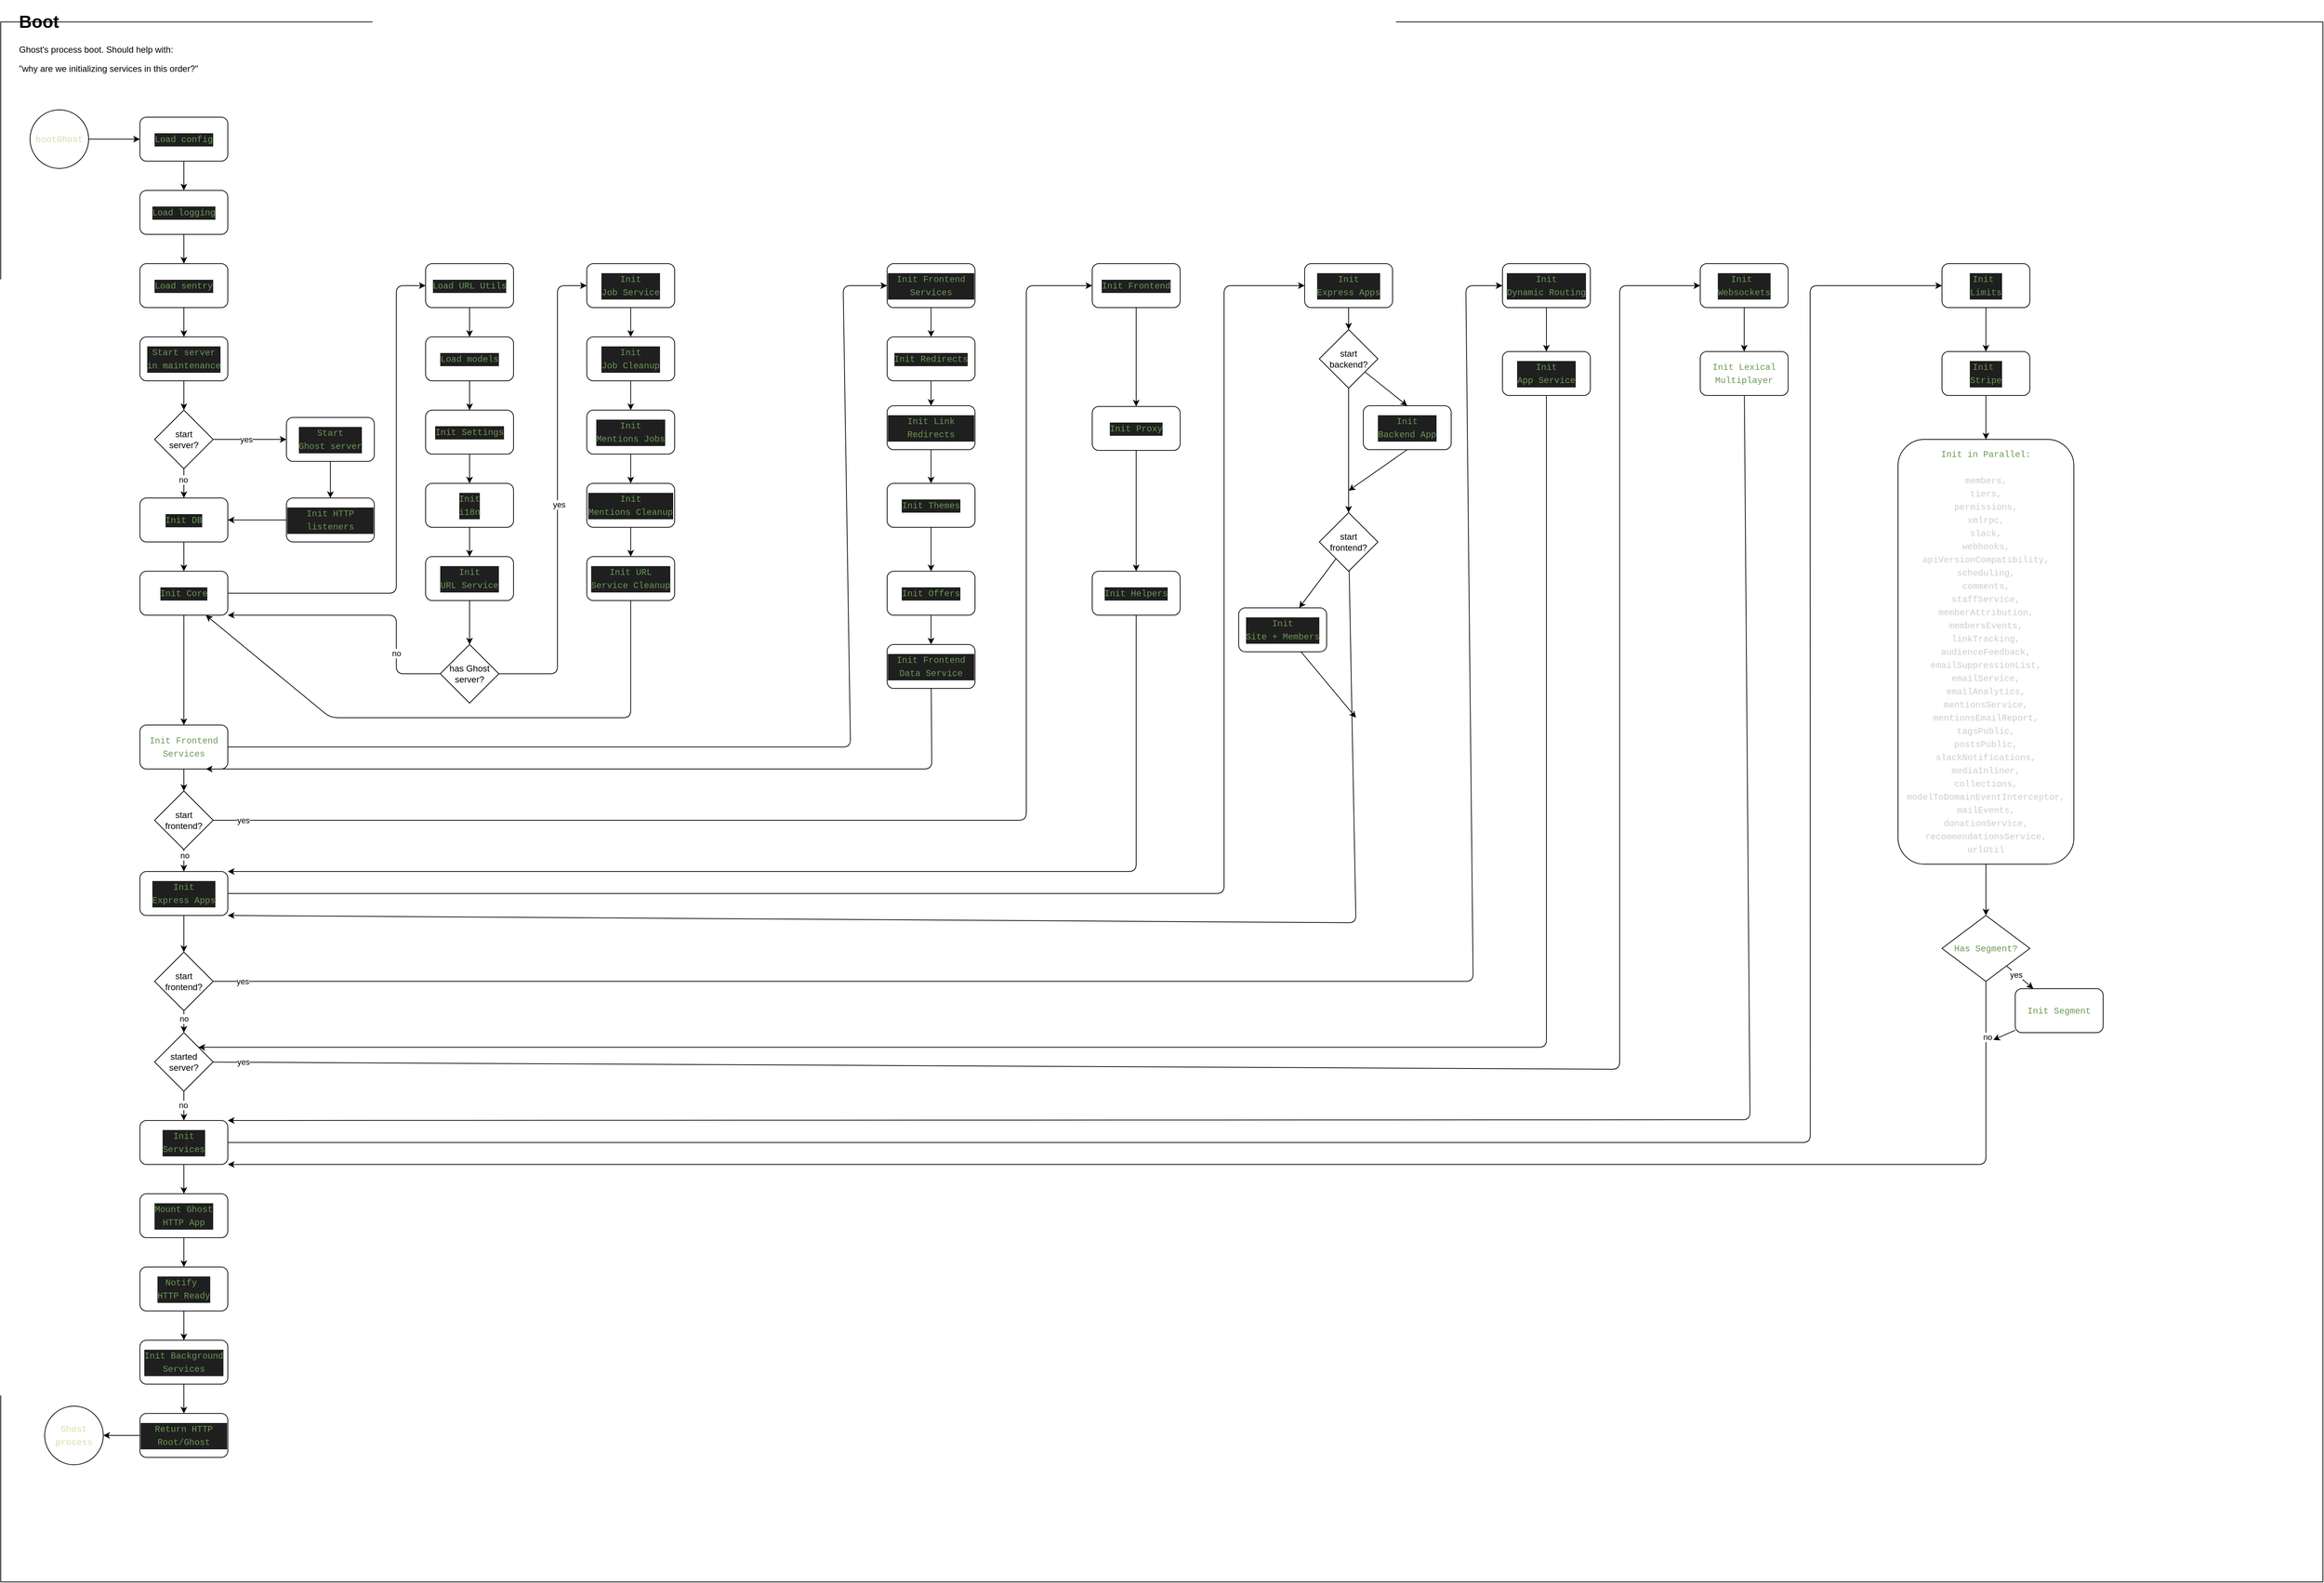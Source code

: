 <mxfile>
    <diagram id="S3PQY45sy2TLe_mBF_ib" name="Page-1">
        <mxGraphModel dx="1827" dy="872" grid="1" gridSize="10" guides="1" tooltips="1" connect="1" arrows="1" fold="1" page="1" pageScale="1" pageWidth="827" pageHeight="1169" math="0" shadow="0">
            <root>
                <mxCell id="0"/>
                <mxCell id="1" parent="0"/>
                <mxCell id="2" value="" style="rounded=0;whiteSpace=wrap;html=1;movable=1;resizable=1;rotatable=1;deletable=1;editable=1;connectable=1;" parent="1" vertex="1">
                    <mxGeometry x="-10" y="30" width="3170" height="2130" as="geometry"/>
                </mxCell>
                <mxCell id="4" value="&lt;h1&gt;Boot&lt;/h1&gt;&lt;p&gt;Ghost's process boot. Should help with: &lt;br&gt;&lt;/p&gt;&quot;why are we initializing services in this order?&quot;" style="text;html=1;strokeColor=none;fillColor=none;spacing=5;spacingTop=-20;whiteSpace=wrap;overflow=hidden;rounded=0;" parent="1" vertex="1">
                    <mxGeometry x="10" y="10" width="440" height="130" as="geometry"/>
                </mxCell>
                <mxCell id="7" value="" style="edgeStyle=none;html=1;" parent="1" source="5" target="6" edge="1">
                    <mxGeometry relative="1" as="geometry"/>
                </mxCell>
                <mxCell id="5" value="&lt;div style=&quot;color: rgb(204, 204, 204); font-family: Menlo, Monaco, &amp;quot;Courier New&amp;quot;, monospace; line-height: 18px;&quot;&gt;&lt;span style=&quot;color: rgb(220, 220, 170);&quot;&gt;bootGhost&lt;/span&gt;&lt;/div&gt;" style="ellipse;whiteSpace=wrap;html=1;aspect=fixed;" parent="1" vertex="1">
                    <mxGeometry x="30" y="150" width="80" height="80" as="geometry"/>
                </mxCell>
                <mxCell id="9" value="" style="edgeStyle=none;html=1;" parent="1" source="6" target="8" edge="1">
                    <mxGeometry relative="1" as="geometry"/>
                </mxCell>
                <mxCell id="6" value="&lt;div style=&quot;color: rgb(204, 204, 204); background-color: rgb(31, 31, 31); font-family: Menlo, Monaco, &amp;quot;Courier New&amp;quot;, monospace; line-height: 18px;&quot;&gt;&lt;span style=&quot;color: #6a9955;&quot;&gt;Load config&lt;/span&gt;&lt;/div&gt;" style="rounded=1;whiteSpace=wrap;html=1;" parent="1" vertex="1">
                    <mxGeometry x="180" y="160" width="120" height="60" as="geometry"/>
                </mxCell>
                <mxCell id="11" value="" style="edgeStyle=none;html=1;" parent="1" source="8" target="10" edge="1">
                    <mxGeometry relative="1" as="geometry"/>
                </mxCell>
                <mxCell id="8" value="&lt;div style=&quot;color: rgb(204, 204, 204); background-color: rgb(31, 31, 31); font-family: Menlo, Monaco, &amp;quot;Courier New&amp;quot;, monospace; line-height: 18px;&quot;&gt;&lt;span style=&quot;color: #6a9955;&quot;&gt;Load logging&lt;/span&gt;&lt;/div&gt;" style="rounded=1;whiteSpace=wrap;html=1;" parent="1" vertex="1">
                    <mxGeometry x="180" y="260" width="120" height="60" as="geometry"/>
                </mxCell>
                <mxCell id="13" value="" style="edgeStyle=none;html=1;" parent="1" source="10" target="12" edge="1">
                    <mxGeometry relative="1" as="geometry"/>
                </mxCell>
                <mxCell id="10" value="&lt;div style=&quot;color: rgb(204, 204, 204); background-color: rgb(31, 31, 31); font-family: Menlo, Monaco, &amp;quot;Courier New&amp;quot;, monospace; line-height: 18px;&quot;&gt;&lt;span style=&quot;color: #6a9955;&quot;&gt;Load sentry&lt;/span&gt;&lt;/div&gt;" style="rounded=1;whiteSpace=wrap;html=1;" parent="1" vertex="1">
                    <mxGeometry x="180" y="360" width="120" height="60" as="geometry"/>
                </mxCell>
                <mxCell id="15" value="" style="edgeStyle=none;html=1;" parent="1" source="12" target="14" edge="1">
                    <mxGeometry relative="1" as="geometry"/>
                </mxCell>
                <mxCell id="12" value="&lt;div style=&quot;color: rgb(204, 204, 204); background-color: rgb(31, 31, 31); font-family: Menlo, Monaco, &amp;quot;Courier New&amp;quot;, monospace; line-height: 18px;&quot;&gt;&lt;span style=&quot;color: #6a9955;&quot;&gt;Start server&lt;/span&gt;&lt;/div&gt;&lt;div style=&quot;color: rgb(204, 204, 204); background-color: rgb(31, 31, 31); font-family: Menlo, Monaco, &amp;quot;Courier New&amp;quot;, monospace; line-height: 18px;&quot;&gt;&lt;span style=&quot;color: #6a9955;&quot;&gt;in maintenance&lt;/span&gt;&lt;/div&gt;" style="rounded=1;whiteSpace=wrap;html=1;" parent="1" vertex="1">
                    <mxGeometry x="180" y="460" width="120" height="60" as="geometry"/>
                </mxCell>
                <mxCell id="17" value="" style="edgeStyle=none;html=1;" parent="1" source="14" target="16" edge="1">
                    <mxGeometry relative="1" as="geometry"/>
                </mxCell>
                <mxCell id="18" value="yes" style="edgeLabel;html=1;align=center;verticalAlign=middle;resizable=0;points=[];" parent="17" vertex="1" connectable="0">
                    <mxGeometry x="-0.1" relative="1" as="geometry">
                        <mxPoint as="offset"/>
                    </mxGeometry>
                </mxCell>
                <mxCell id="20" value="" style="edgeStyle=none;html=1;" parent="1" source="14" target="19" edge="1">
                    <mxGeometry relative="1" as="geometry"/>
                </mxCell>
                <mxCell id="21" value="no" style="edgeLabel;html=1;align=center;verticalAlign=middle;resizable=0;points=[];" parent="20" vertex="1" connectable="0">
                    <mxGeometry x="-0.25" y="-1" relative="1" as="geometry">
                        <mxPoint as="offset"/>
                    </mxGeometry>
                </mxCell>
                <mxCell id="14" value="start &lt;br&gt;server?" style="rhombus;whiteSpace=wrap;html=1;" parent="1" vertex="1">
                    <mxGeometry x="200" y="560" width="80" height="80" as="geometry"/>
                </mxCell>
                <mxCell id="22" style="edgeStyle=none;html=1;entryX=0.5;entryY=0;entryDx=0;entryDy=0;" parent="1" source="16" target="35" edge="1">
                    <mxGeometry relative="1" as="geometry"/>
                </mxCell>
                <mxCell id="16" value="&lt;div style=&quot;color: rgb(204, 204, 204); background-color: rgb(31, 31, 31); font-family: Menlo, Monaco, &amp;quot;Courier New&amp;quot;, monospace; line-height: 18px;&quot;&gt;&lt;span style=&quot;color: #6a9955;&quot;&gt;Start &lt;br&gt;Ghost server&lt;/span&gt;&lt;/div&gt;" style="rounded=1;whiteSpace=wrap;html=1;" parent="1" vertex="1">
                    <mxGeometry x="380" y="570" width="120" height="60" as="geometry"/>
                </mxCell>
                <mxCell id="24" value="" style="edgeStyle=none;html=1;" parent="1" source="19" target="23" edge="1">
                    <mxGeometry relative="1" as="geometry"/>
                </mxCell>
                <mxCell id="19" value="&lt;div style=&quot;background-color: rgb(31, 31, 31); font-family: Menlo, Monaco, &amp;quot;Courier New&amp;quot;, monospace; line-height: 18px;&quot;&gt;&lt;font color=&quot;#6a9955&quot;&gt;Init DB&lt;/font&gt;&lt;/div&gt;" style="rounded=1;whiteSpace=wrap;html=1;" parent="1" vertex="1">
                    <mxGeometry x="180" y="680" width="120" height="60" as="geometry"/>
                </mxCell>
                <mxCell id="26" value="" style="edgeStyle=none;html=1;" parent="1" source="23" target="25" edge="1">
                    <mxGeometry relative="1" as="geometry">
                        <Array as="points">
                            <mxPoint x="530" y="810"/>
                            <mxPoint x="530" y="390"/>
                        </Array>
                    </mxGeometry>
                </mxCell>
                <mxCell id="66" value="" style="edgeStyle=none;html=1;" parent="1" source="23" target="31" edge="1">
                    <mxGeometry relative="1" as="geometry"/>
                </mxCell>
                <mxCell id="23" value="&lt;div style=&quot;background-color: rgb(31, 31, 31); font-family: Menlo, Monaco, &amp;quot;Courier New&amp;quot;, monospace; line-height: 18px;&quot;&gt;&lt;font color=&quot;#6a9955&quot;&gt;Init Core&lt;/font&gt;&lt;/div&gt;" style="rounded=1;whiteSpace=wrap;html=1;" parent="1" vertex="1">
                    <mxGeometry x="180" y="780" width="120" height="60" as="geometry"/>
                </mxCell>
                <mxCell id="28" value="" style="edgeStyle=none;html=1;" parent="1" source="25" target="27" edge="1">
                    <mxGeometry relative="1" as="geometry"/>
                </mxCell>
                <mxCell id="25" value="&lt;div style=&quot;background-color: rgb(31, 31, 31); font-family: Menlo, Monaco, &amp;quot;Courier New&amp;quot;, monospace; line-height: 18px;&quot;&gt;&lt;font color=&quot;#6a9955&quot;&gt;Load URL Utils&lt;/font&gt;&lt;/div&gt;" style="rounded=1;whiteSpace=wrap;html=1;" parent="1" vertex="1">
                    <mxGeometry x="570" y="360" width="120" height="60" as="geometry"/>
                </mxCell>
                <mxCell id="30" value="" style="edgeStyle=none;html=1;" parent="1" source="27" target="29" edge="1">
                    <mxGeometry relative="1" as="geometry"/>
                </mxCell>
                <mxCell id="27" value="&lt;div style=&quot;background-color: rgb(31, 31, 31); font-family: Menlo, Monaco, &amp;quot;Courier New&amp;quot;, monospace; line-height: 18px;&quot;&gt;&lt;font color=&quot;#6a9955&quot;&gt;Load models&lt;/font&gt;&lt;/div&gt;" style="rounded=1;whiteSpace=wrap;html=1;" parent="1" vertex="1">
                    <mxGeometry x="570" y="460" width="120" height="60" as="geometry"/>
                </mxCell>
                <mxCell id="33" value="" style="edgeStyle=none;html=1;" parent="1" source="29" target="32" edge="1">
                    <mxGeometry relative="1" as="geometry"/>
                </mxCell>
                <mxCell id="29" value="&lt;div style=&quot;background-color: rgb(31, 31, 31); font-family: Menlo, Monaco, &amp;quot;Courier New&amp;quot;, monospace; line-height: 18px;&quot;&gt;&lt;font color=&quot;#6a9955&quot;&gt;Init Settings&lt;/font&gt;&lt;/div&gt;" style="rounded=1;whiteSpace=wrap;html=1;" parent="1" vertex="1">
                    <mxGeometry x="570" y="560" width="120" height="60" as="geometry"/>
                </mxCell>
                <mxCell id="68" style="edgeStyle=none;html=1;entryX=0;entryY=0.5;entryDx=0;entryDy=0;" parent="1" source="31" target="67" edge="1">
                    <mxGeometry relative="1" as="geometry">
                        <Array as="points">
                            <mxPoint x="1150" y="1020"/>
                            <mxPoint x="1140" y="390"/>
                        </Array>
                    </mxGeometry>
                </mxCell>
                <mxCell id="81" value="" style="edgeStyle=none;html=1;" parent="1" source="31" target="80" edge="1">
                    <mxGeometry relative="1" as="geometry"/>
                </mxCell>
                <mxCell id="31" value="&lt;div style=&quot;font-family: Menlo, Monaco, &amp;quot;Courier New&amp;quot;, monospace; line-height: 18px;&quot;&gt;&lt;font style=&quot;&quot; color=&quot;#6a9955&quot;&gt;Init Frontend Services&lt;/font&gt;&lt;/div&gt;" style="rounded=1;whiteSpace=wrap;html=1;" parent="1" vertex="1">
                    <mxGeometry x="180" y="990" width="120" height="60" as="geometry"/>
                </mxCell>
                <mxCell id="38" value="" style="edgeStyle=none;html=1;" parent="1" source="32" target="34" edge="1">
                    <mxGeometry relative="1" as="geometry"/>
                </mxCell>
                <mxCell id="32" value="&lt;div style=&quot;background-color: rgb(31, 31, 31); font-family: Menlo, Monaco, &amp;quot;Courier New&amp;quot;, monospace; line-height: 18px;&quot;&gt;&lt;font color=&quot;#6a9955&quot;&gt;Init &lt;br&gt;i18n&lt;/font&gt;&lt;/div&gt;" style="rounded=1;whiteSpace=wrap;html=1;" parent="1" vertex="1">
                    <mxGeometry x="570" y="660" width="120" height="60" as="geometry"/>
                </mxCell>
                <mxCell id="37" style="edgeStyle=none;html=1;exitX=0;exitY=0.5;exitDx=0;exitDy=0;entryX=1;entryY=1;entryDx=0;entryDy=0;" parent="1" source="39" target="23" edge="1">
                    <mxGeometry relative="1" as="geometry">
                        <Array as="points">
                            <mxPoint x="530" y="920"/>
                            <mxPoint x="530" y="840"/>
                        </Array>
                    </mxGeometry>
                </mxCell>
                <mxCell id="41" value="no" style="edgeLabel;html=1;align=center;verticalAlign=middle;resizable=0;points=[];" parent="37" vertex="1" connectable="0">
                    <mxGeometry x="-0.524" y="-3" relative="1" as="geometry">
                        <mxPoint x="-3" as="offset"/>
                    </mxGeometry>
                </mxCell>
                <mxCell id="40" value="" style="edgeStyle=none;html=1;" parent="1" source="34" target="39" edge="1">
                    <mxGeometry relative="1" as="geometry"/>
                </mxCell>
                <mxCell id="34" value="&lt;div style=&quot;background-color: rgb(31, 31, 31); font-family: Menlo, Monaco, &amp;quot;Courier New&amp;quot;, monospace; line-height: 18px;&quot;&gt;&lt;font color=&quot;#6a9955&quot;&gt;Init &lt;br&gt;URL Service&lt;/font&gt;&lt;/div&gt;" style="rounded=1;whiteSpace=wrap;html=1;" parent="1" vertex="1">
                    <mxGeometry x="570" y="760" width="120" height="60" as="geometry"/>
                </mxCell>
                <mxCell id="36" value="" style="edgeStyle=none;html=1;" parent="1" source="35" target="19" edge="1">
                    <mxGeometry relative="1" as="geometry"/>
                </mxCell>
                <mxCell id="35" value="&lt;div style=&quot;color: rgb(204, 204, 204); background-color: rgb(31, 31, 31); font-family: Menlo, Monaco, &amp;quot;Courier New&amp;quot;, monospace; line-height: 18px;&quot;&gt;&lt;span style=&quot;color: #6a9955;&quot;&gt;Init HTTP listeners&lt;/span&gt;&lt;/div&gt;" style="rounded=1;whiteSpace=wrap;html=1;" parent="1" vertex="1">
                    <mxGeometry x="380" y="680" width="120" height="60" as="geometry"/>
                </mxCell>
                <mxCell id="43" style="edgeStyle=none;html=1;entryX=0;entryY=0.5;entryDx=0;entryDy=0;exitX=1;exitY=0.5;exitDx=0;exitDy=0;" parent="1" source="39" target="42" edge="1">
                    <mxGeometry relative="1" as="geometry">
                        <Array as="points">
                            <mxPoint x="750" y="920"/>
                            <mxPoint x="750" y="710"/>
                            <mxPoint x="750" y="390"/>
                        </Array>
                    </mxGeometry>
                </mxCell>
                <mxCell id="44" value="yes" style="edgeLabel;html=1;align=center;verticalAlign=middle;resizable=0;points=[];" parent="43" vertex="1" connectable="0">
                    <mxGeometry x="-0.042" y="-2" relative="1" as="geometry">
                        <mxPoint as="offset"/>
                    </mxGeometry>
                </mxCell>
                <mxCell id="39" value="has Ghost&lt;br&gt;server?" style="rhombus;whiteSpace=wrap;html=1;" parent="1" vertex="1">
                    <mxGeometry x="590" y="880" width="80" height="80" as="geometry"/>
                </mxCell>
                <mxCell id="46" value="" style="edgeStyle=none;html=1;" parent="1" source="42" target="45" edge="1">
                    <mxGeometry relative="1" as="geometry"/>
                </mxCell>
                <mxCell id="42" value="&lt;div style=&quot;background-color: rgb(31, 31, 31); font-family: Menlo, Monaco, &amp;quot;Courier New&amp;quot;, monospace; line-height: 18px;&quot;&gt;&lt;font color=&quot;#6a9955&quot;&gt;Init &lt;br&gt;Job Service&lt;/font&gt;&lt;/div&gt;" style="rounded=1;whiteSpace=wrap;html=1;" parent="1" vertex="1">
                    <mxGeometry x="790" y="360" width="120" height="60" as="geometry"/>
                </mxCell>
                <mxCell id="51" value="" style="edgeStyle=none;html=1;" parent="1" source="45" target="50" edge="1">
                    <mxGeometry relative="1" as="geometry"/>
                </mxCell>
                <mxCell id="45" value="&lt;div style=&quot;background-color: rgb(31, 31, 31); font-family: Menlo, Monaco, &amp;quot;Courier New&amp;quot;, monospace; line-height: 18px;&quot;&gt;&lt;font color=&quot;#6a9955&quot;&gt;Init &lt;br&gt;Job Cleanup&lt;/font&gt;&lt;/div&gt;" style="rounded=1;whiteSpace=wrap;html=1;" parent="1" vertex="1">
                    <mxGeometry x="790" y="460" width="120" height="60" as="geometry"/>
                </mxCell>
                <mxCell id="52" value="" style="edgeStyle=none;html=1;" parent="1" target="49" edge="1">
                    <mxGeometry relative="1" as="geometry">
                        <mxPoint x="890" y="690" as="sourcePoint"/>
                    </mxGeometry>
                </mxCell>
                <mxCell id="58" value="yes" style="edgeLabel;html=1;align=center;verticalAlign=middle;resizable=0;points=[];" parent="52" vertex="1" connectable="0">
                    <mxGeometry x="-0.2" y="1" relative="1" as="geometry">
                        <mxPoint as="offset"/>
                    </mxGeometry>
                </mxCell>
                <mxCell id="175" style="edgeStyle=none;html=1;" edge="1" parent="1" source="50" target="57">
                    <mxGeometry relative="1" as="geometry"/>
                </mxCell>
                <mxCell id="50" value="&lt;div style=&quot;background-color: rgb(31, 31, 31); font-family: Menlo, Monaco, &amp;quot;Courier New&amp;quot;, monospace; line-height: 18px;&quot;&gt;&lt;font color=&quot;#6a9955&quot;&gt;Init &lt;br&gt;Mentions Jobs&lt;/font&gt;&lt;/div&gt;" style="rounded=1;whiteSpace=wrap;html=1;" parent="1" vertex="1">
                    <mxGeometry x="790" y="560" width="120" height="60" as="geometry"/>
                </mxCell>
                <mxCell id="63" value="" style="edgeStyle=none;html=1;" parent="1" source="57" target="62" edge="1">
                    <mxGeometry relative="1" as="geometry"/>
                </mxCell>
                <mxCell id="57" value="&lt;div style=&quot;background-color: rgb(31, 31, 31); font-family: Menlo, Monaco, &amp;quot;Courier New&amp;quot;, monospace; line-height: 18px;&quot;&gt;&lt;font color=&quot;#6a9955&quot;&gt;Init &lt;br&gt;Mentions Cleanup&lt;/font&gt;&lt;/div&gt;" style="rounded=1;whiteSpace=wrap;html=1;" parent="1" vertex="1">
                    <mxGeometry x="790" y="660" width="120" height="60" as="geometry"/>
                </mxCell>
                <mxCell id="64" style="edgeStyle=none;html=1;entryX=0.75;entryY=1;entryDx=0;entryDy=0;" parent="1" source="62" target="23" edge="1">
                    <mxGeometry relative="1" as="geometry">
                        <Array as="points">
                            <mxPoint x="850" y="980"/>
                            <mxPoint x="440" y="980"/>
                        </Array>
                    </mxGeometry>
                </mxCell>
                <mxCell id="62" value="&lt;div style=&quot;background-color: rgb(31, 31, 31); font-family: Menlo, Monaco, &amp;quot;Courier New&amp;quot;, monospace; line-height: 18px;&quot;&gt;&lt;font color=&quot;#6a9955&quot;&gt;Init URL &lt;br&gt;Service Cleanup&lt;/font&gt;&lt;/div&gt;" style="rounded=1;whiteSpace=wrap;html=1;" parent="1" vertex="1">
                    <mxGeometry x="790" y="760" width="120" height="60" as="geometry"/>
                </mxCell>
                <mxCell id="73" value="" style="edgeStyle=none;html=1;" parent="1" source="67" target="69" edge="1">
                    <mxGeometry relative="1" as="geometry"/>
                </mxCell>
                <mxCell id="67" value="&lt;div style=&quot;background-color: rgb(31, 31, 31); font-family: Menlo, Monaco, &amp;quot;Courier New&amp;quot;, monospace; line-height: 18px;&quot;&gt;&lt;font color=&quot;#6a9955&quot;&gt;Init Frontend Services&lt;/font&gt;&lt;/div&gt;" style="rounded=1;whiteSpace=wrap;html=1;" parent="1" vertex="1">
                    <mxGeometry x="1200" y="360" width="120" height="60" as="geometry"/>
                </mxCell>
                <mxCell id="74" value="" style="edgeStyle=none;html=1;" parent="1" source="69" target="70" edge="1">
                    <mxGeometry relative="1" as="geometry"/>
                </mxCell>
                <mxCell id="69" value="&lt;div style=&quot;background-color: rgb(31, 31, 31); font-family: Menlo, Monaco, &amp;quot;Courier New&amp;quot;, monospace; line-height: 18px;&quot;&gt;&lt;font color=&quot;#6a9955&quot;&gt;Init Redirects&lt;/font&gt;&lt;/div&gt;" style="rounded=1;whiteSpace=wrap;html=1;" parent="1" vertex="1">
                    <mxGeometry x="1200" y="460" width="120" height="60" as="geometry"/>
                </mxCell>
                <mxCell id="75" value="" style="edgeStyle=none;html=1;" parent="1" source="70" target="71" edge="1">
                    <mxGeometry relative="1" as="geometry"/>
                </mxCell>
                <mxCell id="70" value="&lt;div style=&quot;background-color: rgb(31, 31, 31); font-family: Menlo, Monaco, &amp;quot;Courier New&amp;quot;, monospace; line-height: 18px;&quot;&gt;&lt;font color=&quot;#6a9955&quot;&gt;Init Link Redirects&lt;br&gt;&lt;/font&gt;&lt;/div&gt;" style="rounded=1;whiteSpace=wrap;html=1;" parent="1" vertex="1">
                    <mxGeometry x="1200" y="554" width="120" height="60" as="geometry"/>
                </mxCell>
                <mxCell id="76" value="" style="edgeStyle=none;html=1;" parent="1" source="71" target="72" edge="1">
                    <mxGeometry relative="1" as="geometry"/>
                </mxCell>
                <mxCell id="71" value="&lt;div style=&quot;background-color: rgb(31, 31, 31); font-family: Menlo, Monaco, &amp;quot;Courier New&amp;quot;, monospace; line-height: 18px;&quot;&gt;&lt;font color=&quot;#6a9955&quot;&gt;Init Themes&lt;br&gt;&lt;/font&gt;&lt;/div&gt;" style="rounded=1;whiteSpace=wrap;html=1;" parent="1" vertex="1">
                    <mxGeometry x="1200" y="660" width="120" height="60" as="geometry"/>
                </mxCell>
                <mxCell id="78" value="" style="edgeStyle=none;html=1;" parent="1" source="72" target="77" edge="1">
                    <mxGeometry relative="1" as="geometry"/>
                </mxCell>
                <mxCell id="72" value="&lt;div style=&quot;background-color: rgb(31, 31, 31); font-family: Menlo, Monaco, &amp;quot;Courier New&amp;quot;, monospace; line-height: 18px;&quot;&gt;&lt;font color=&quot;#6a9955&quot;&gt;Init Offers&lt;br&gt;&lt;/font&gt;&lt;/div&gt;" style="rounded=1;whiteSpace=wrap;html=1;" parent="1" vertex="1">
                    <mxGeometry x="1200" y="780" width="120" height="60" as="geometry"/>
                </mxCell>
                <mxCell id="79" style="edgeStyle=none;html=1;entryX=0.75;entryY=1;entryDx=0;entryDy=0;" parent="1" source="77" target="31" edge="1">
                    <mxGeometry relative="1" as="geometry">
                        <Array as="points">
                            <mxPoint x="1261" y="1050"/>
                        </Array>
                    </mxGeometry>
                </mxCell>
                <mxCell id="77" value="&lt;div style=&quot;background-color: rgb(31, 31, 31); font-family: Menlo, Monaco, &amp;quot;Courier New&amp;quot;, monospace; line-height: 18px;&quot;&gt;&lt;font color=&quot;#6a9955&quot;&gt;Init Frontend Data Service&lt;br&gt;&lt;/font&gt;&lt;/div&gt;" style="rounded=1;whiteSpace=wrap;html=1;" parent="1" vertex="1">
                    <mxGeometry x="1200" y="880" width="120" height="60" as="geometry"/>
                </mxCell>
                <mxCell id="83" value="" style="edgeStyle=none;html=1;" parent="1" source="80" target="82" edge="1">
                    <mxGeometry relative="1" as="geometry"/>
                </mxCell>
                <mxCell id="84" value="no" style="edgeLabel;html=1;align=center;verticalAlign=middle;resizable=0;points=[];" parent="83" vertex="1" connectable="0">
                    <mxGeometry x="-0.45" y="1" relative="1" as="geometry">
                        <mxPoint y="-1" as="offset"/>
                    </mxGeometry>
                </mxCell>
                <mxCell id="86" style="edgeStyle=none;html=1;entryX=0;entryY=0.5;entryDx=0;entryDy=0;" parent="1" source="80" target="85" edge="1">
                    <mxGeometry relative="1" as="geometry">
                        <Array as="points">
                            <mxPoint x="1390" y="1120"/>
                            <mxPoint x="1390" y="390"/>
                        </Array>
                    </mxGeometry>
                </mxCell>
                <mxCell id="104" value="yes" style="edgeLabel;html=1;align=center;verticalAlign=middle;resizable=0;points=[];" parent="86" vertex="1" connectable="0">
                    <mxGeometry x="-0.966" y="1" relative="1" as="geometry">
                        <mxPoint x="8" y="1" as="offset"/>
                    </mxGeometry>
                </mxCell>
                <mxCell id="80" value="start &lt;br&gt;frontend?" style="rhombus;whiteSpace=wrap;html=1;" parent="1" vertex="1">
                    <mxGeometry x="200" y="1080" width="80" height="80" as="geometry"/>
                </mxCell>
                <mxCell id="92" style="edgeStyle=none;html=1;" parent="1" source="82" target="91" edge="1">
                    <mxGeometry relative="1" as="geometry">
                        <Array as="points">
                            <mxPoint x="1660" y="1220"/>
                            <mxPoint x="1660" y="390"/>
                        </Array>
                    </mxGeometry>
                </mxCell>
                <mxCell id="99" value="" style="edgeStyle=none;html=1;" parent="1" source="82" target="98" edge="1">
                    <mxGeometry relative="1" as="geometry"/>
                </mxCell>
                <mxCell id="82" value="&lt;div style=&quot;background-color: rgb(31, 31, 31); font-family: Menlo, Monaco, &amp;quot;Courier New&amp;quot;, monospace; line-height: 18px;&quot;&gt;&lt;font color=&quot;#6a9955&quot;&gt;Init &lt;br&gt;Express Apps&lt;/font&gt;&lt;/div&gt;" style="rounded=1;whiteSpace=wrap;html=1;" parent="1" vertex="1">
                    <mxGeometry x="180" y="1190" width="120" height="60" as="geometry"/>
                </mxCell>
                <mxCell id="140" style="edgeStyle=none;html=1;" parent="1" source="85" target="87" edge="1">
                    <mxGeometry relative="1" as="geometry"/>
                </mxCell>
                <mxCell id="85" value="&lt;div style=&quot;background-color: rgb(31, 31, 31); font-family: Menlo, Monaco, &amp;quot;Courier New&amp;quot;, monospace; line-height: 18px;&quot;&gt;&lt;font color=&quot;#6a9955&quot;&gt;Init Frontend&lt;/font&gt;&lt;/div&gt;" style="rounded=1;whiteSpace=wrap;html=1;" parent="1" vertex="1">
                    <mxGeometry x="1480" y="360" width="120" height="60" as="geometry"/>
                </mxCell>
                <mxCell id="141" style="edgeStyle=none;html=1;" parent="1" source="87" target="89" edge="1">
                    <mxGeometry relative="1" as="geometry"/>
                </mxCell>
                <mxCell id="87" value="&lt;div style=&quot;background-color: rgb(31, 31, 31); font-family: Menlo, Monaco, &amp;quot;Courier New&amp;quot;, monospace; line-height: 18px;&quot;&gt;&lt;font color=&quot;#6a9955&quot;&gt;Init Proxy&lt;/font&gt;&lt;/div&gt;" style="rounded=1;whiteSpace=wrap;html=1;" parent="1" vertex="1">
                    <mxGeometry x="1480" y="555" width="120" height="60" as="geometry"/>
                </mxCell>
                <mxCell id="90" style="edgeStyle=none;html=1;entryX=1;entryY=0;entryDx=0;entryDy=0;" parent="1" source="89" target="82" edge="1">
                    <mxGeometry relative="1" as="geometry">
                        <Array as="points">
                            <mxPoint x="1540" y="1190"/>
                        </Array>
                    </mxGeometry>
                </mxCell>
                <mxCell id="89" value="&lt;div style=&quot;background-color: rgb(31, 31, 31); font-family: Menlo, Monaco, &amp;quot;Courier New&amp;quot;, monospace; line-height: 18px;&quot;&gt;&lt;span style=&quot;color: rgb(106, 153, 85);&quot;&gt;Init Helpers&lt;/span&gt;&lt;br&gt;&lt;/div&gt;" style="rounded=1;whiteSpace=wrap;html=1;" parent="1" vertex="1">
                    <mxGeometry x="1480" y="780" width="120" height="60" as="geometry"/>
                </mxCell>
                <mxCell id="131" value="" style="edgeStyle=none;html=1;" parent="1" source="91" target="94" edge="1">
                    <mxGeometry relative="1" as="geometry"/>
                </mxCell>
                <mxCell id="91" value="&lt;div style=&quot;background-color: rgb(31, 31, 31); font-family: Menlo, Monaco, &amp;quot;Courier New&amp;quot;, monospace; line-height: 18px;&quot;&gt;&lt;font color=&quot;#6a9955&quot;&gt;Init &lt;br&gt;Express Apps&lt;/font&gt;&lt;/div&gt;" style="rounded=1;whiteSpace=wrap;html=1;" parent="1" vertex="1">
                    <mxGeometry x="1770" y="360" width="120" height="60" as="geometry"/>
                </mxCell>
                <mxCell id="96" value="" style="edgeStyle=none;html=1;" parent="1" source="93" target="95" edge="1">
                    <mxGeometry relative="1" as="geometry"/>
                </mxCell>
                <mxCell id="137" style="edgeStyle=none;html=1;entryX=1;entryY=1;entryDx=0;entryDy=0;" parent="1" source="93" target="82" edge="1">
                    <mxGeometry relative="1" as="geometry">
                        <Array as="points">
                            <mxPoint x="1840" y="1260"/>
                        </Array>
                    </mxGeometry>
                </mxCell>
                <mxCell id="93" value="start &lt;br&gt;frontend?" style="rhombus;whiteSpace=wrap;html=1;" parent="1" vertex="1">
                    <mxGeometry x="1790" y="700" width="80" height="80" as="geometry"/>
                </mxCell>
                <mxCell id="134" style="edgeStyle=none;html=1;" parent="1" source="94" target="93" edge="1">
                    <mxGeometry relative="1" as="geometry"/>
                </mxCell>
                <mxCell id="135" style="edgeStyle=none;html=1;entryX=0.5;entryY=0;entryDx=0;entryDy=0;" parent="1" source="94" target="133" edge="1">
                    <mxGeometry relative="1" as="geometry"/>
                </mxCell>
                <mxCell id="94" value="start &lt;br&gt;backend?" style="rhombus;whiteSpace=wrap;html=1;" parent="1" vertex="1">
                    <mxGeometry x="1790" y="450" width="80" height="80" as="geometry"/>
                </mxCell>
                <mxCell id="139" style="edgeStyle=none;html=1;" parent="1" source="95" edge="1">
                    <mxGeometry relative="1" as="geometry">
                        <mxPoint x="1840" y="980" as="targetPoint"/>
                    </mxGeometry>
                </mxCell>
                <mxCell id="95" value="&lt;div style=&quot;background-color: rgb(31, 31, 31); font-family: Menlo, Monaco, &amp;quot;Courier New&amp;quot;, monospace; line-height: 18px;&quot;&gt;&lt;font color=&quot;#6a9955&quot;&gt;Init&lt;/font&gt;&lt;/div&gt;&lt;div style=&quot;background-color: rgb(31, 31, 31); font-family: Menlo, Monaco, &amp;quot;Courier New&amp;quot;, monospace; line-height: 18px;&quot;&gt;&lt;font color=&quot;#6a9955&quot;&gt;Site + Members&lt;/font&gt;&lt;/div&gt;" style="rounded=1;whiteSpace=wrap;html=1;" parent="1" vertex="1">
                    <mxGeometry x="1680" y="830" width="120" height="60" as="geometry"/>
                </mxCell>
                <mxCell id="102" style="edgeStyle=none;html=1;entryX=0;entryY=0.5;entryDx=0;entryDy=0;" parent="1" source="98" target="100" edge="1">
                    <mxGeometry relative="1" as="geometry">
                        <Array as="points">
                            <mxPoint x="2000" y="1340"/>
                            <mxPoint x="1990" y="390"/>
                        </Array>
                    </mxGeometry>
                </mxCell>
                <mxCell id="103" value="yes" style="edgeLabel;html=1;align=center;verticalAlign=middle;resizable=0;points=[];" parent="102" vertex="1" connectable="0">
                    <mxGeometry x="-0.965" relative="1" as="geometry">
                        <mxPoint x="-8" as="offset"/>
                    </mxGeometry>
                </mxCell>
                <mxCell id="106" style="edgeStyle=none;html=1;" parent="1" source="98" target="105" edge="1">
                    <mxGeometry relative="1" as="geometry"/>
                </mxCell>
                <mxCell id="107" value="no" style="edgeLabel;html=1;align=center;verticalAlign=middle;resizable=0;points=[];" parent="106" vertex="1" connectable="0">
                    <mxGeometry x="-0.281" relative="1" as="geometry">
                        <mxPoint as="offset"/>
                    </mxGeometry>
                </mxCell>
                <mxCell id="98" value="start &lt;br&gt;frontend?" style="rhombus;whiteSpace=wrap;html=1;" parent="1" vertex="1">
                    <mxGeometry x="200" y="1300" width="80" height="80" as="geometry"/>
                </mxCell>
                <mxCell id="111" value="" style="edgeStyle=none;html=1;" parent="1" source="100" target="101" edge="1">
                    <mxGeometry relative="1" as="geometry"/>
                </mxCell>
                <mxCell id="100" value="&lt;div style=&quot;background-color: rgb(31, 31, 31); font-family: Menlo, Monaco, &amp;quot;Courier New&amp;quot;, monospace; line-height: 18px;&quot;&gt;&lt;font color=&quot;#6a9955&quot;&gt;Init &lt;br&gt;Dynamic Routing&lt;/font&gt;&lt;/div&gt;" style="rounded=1;whiteSpace=wrap;html=1;" parent="1" vertex="1">
                    <mxGeometry x="2040" y="360" width="120" height="60" as="geometry"/>
                </mxCell>
                <mxCell id="109" style="edgeStyle=none;html=1;entryX=1;entryY=0;entryDx=0;entryDy=0;" parent="1" source="101" target="105" edge="1">
                    <mxGeometry relative="1" as="geometry">
                        <Array as="points">
                            <mxPoint x="2100" y="1430"/>
                        </Array>
                    </mxGeometry>
                </mxCell>
                <mxCell id="101" value="&lt;div style=&quot;background-color: rgb(31, 31, 31); font-family: Menlo, Monaco, &amp;quot;Courier New&amp;quot;, monospace; line-height: 18px;&quot;&gt;&lt;font color=&quot;#6a9955&quot;&gt;Init &lt;br&gt;App Service&lt;/font&gt;&lt;/div&gt;" style="rounded=1;whiteSpace=wrap;html=1;" parent="1" vertex="1">
                    <mxGeometry x="2040" y="480" width="120" height="60" as="geometry"/>
                </mxCell>
                <mxCell id="114" style="edgeStyle=none;html=1;entryX=0;entryY=0.5;entryDx=0;entryDy=0;" parent="1" source="105" target="108" edge="1">
                    <mxGeometry relative="1" as="geometry">
                        <Array as="points">
                            <mxPoint x="2200" y="1460"/>
                            <mxPoint x="2200" y="390"/>
                        </Array>
                    </mxGeometry>
                </mxCell>
                <mxCell id="117" value="yes" style="edgeLabel;html=1;align=center;verticalAlign=middle;resizable=0;points=[];" parent="114" vertex="1" connectable="0">
                    <mxGeometry x="-0.954" relative="1" as="geometry">
                        <mxPoint x="-31" y="-1" as="offset"/>
                    </mxGeometry>
                </mxCell>
                <mxCell id="116" value="" style="edgeStyle=none;html=1;" parent="1" source="105" target="115" edge="1">
                    <mxGeometry relative="1" as="geometry"/>
                </mxCell>
                <mxCell id="118" value="no" style="edgeLabel;html=1;align=center;verticalAlign=middle;resizable=0;points=[];" parent="116" vertex="1" connectable="0">
                    <mxGeometry x="-0.05" y="-1" relative="1" as="geometry">
                        <mxPoint as="offset"/>
                    </mxGeometry>
                </mxCell>
                <mxCell id="105" value="started&lt;br&gt;server?" style="rhombus;whiteSpace=wrap;html=1;" parent="1" vertex="1">
                    <mxGeometry x="200" y="1410" width="80" height="80" as="geometry"/>
                </mxCell>
                <mxCell id="112" value="" style="edgeStyle=none;html=1;" parent="1" source="108" target="110" edge="1">
                    <mxGeometry relative="1" as="geometry"/>
                </mxCell>
                <mxCell id="108" value="&lt;div style=&quot;background-color: rgb(31, 31, 31); font-family: Menlo, Monaco, &amp;quot;Courier New&amp;quot;, monospace; line-height: 18px;&quot;&gt;&lt;font color=&quot;#6a9955&quot;&gt;Init&amp;nbsp;&lt;/font&gt;&lt;/div&gt;&lt;div style=&quot;background-color: rgb(31, 31, 31); font-family: Menlo, Monaco, &amp;quot;Courier New&amp;quot;, monospace; line-height: 18px;&quot;&gt;&lt;font color=&quot;#6a9955&quot;&gt;Websockets&lt;/font&gt;&lt;/div&gt;" style="rounded=1;whiteSpace=wrap;html=1;" parent="1" vertex="1">
                    <mxGeometry x="2310" y="360" width="120" height="60" as="geometry"/>
                </mxCell>
                <mxCell id="129" style="edgeStyle=none;html=1;entryX=1;entryY=0;entryDx=0;entryDy=0;" parent="1" source="110" target="115" edge="1">
                    <mxGeometry relative="1" as="geometry">
                        <Array as="points">
                            <mxPoint x="2378" y="1529"/>
                        </Array>
                    </mxGeometry>
                </mxCell>
                <mxCell id="110" value="&lt;div style=&quot;font-family: Menlo, Monaco, &amp;quot;Courier New&amp;quot;, monospace; line-height: 18px;&quot;&gt;&lt;font style=&quot;&quot; color=&quot;#6a9955&quot;&gt;Init&amp;nbsp;&lt;/font&gt;&lt;span style=&quot;color: rgb(106, 153, 85);&quot;&gt;Lexical Multiplayer&lt;/span&gt;&lt;/div&gt;" style="rounded=1;whiteSpace=wrap;html=1;" parent="1" vertex="1">
                    <mxGeometry x="2310" y="480" width="120" height="60" as="geometry"/>
                </mxCell>
                <mxCell id="120" value="" style="edgeStyle=none;html=1;" parent="1" source="115" target="119" edge="1">
                    <mxGeometry relative="1" as="geometry"/>
                </mxCell>
                <mxCell id="115" value="&lt;div style=&quot;background-color: rgb(31, 31, 31); font-family: Menlo, Monaco, &amp;quot;Courier New&amp;quot;, monospace; line-height: 18px;&quot;&gt;&lt;font color=&quot;#6a9955&quot;&gt;Init &lt;br&gt;Services&lt;/font&gt;&lt;/div&gt;" style="rounded=1;whiteSpace=wrap;html=1;" parent="1" vertex="1">
                    <mxGeometry x="180" y="1530" width="120" height="60" as="geometry"/>
                </mxCell>
                <mxCell id="126" value="" style="edgeStyle=none;html=1;" parent="1" source="119" target="121" edge="1">
                    <mxGeometry relative="1" as="geometry"/>
                </mxCell>
                <mxCell id="119" value="&lt;div style=&quot;background-color: rgb(31, 31, 31); font-family: Menlo, Monaco, &amp;quot;Courier New&amp;quot;, monospace; line-height: 18px;&quot;&gt;&lt;font color=&quot;#6a9955&quot;&gt;Mount Ghost&lt;br&gt;HTTP App&lt;/font&gt;&lt;/div&gt;" style="rounded=1;whiteSpace=wrap;html=1;" parent="1" vertex="1">
                    <mxGeometry x="180" y="1630" width="120" height="60" as="geometry"/>
                </mxCell>
                <mxCell id="127" value="" style="edgeStyle=none;html=1;" parent="1" source="121" target="122" edge="1">
                    <mxGeometry relative="1" as="geometry"/>
                </mxCell>
                <mxCell id="121" value="&lt;div style=&quot;background-color: rgb(31, 31, 31); font-family: Menlo, Monaco, &amp;quot;Courier New&amp;quot;, monospace; line-height: 18px;&quot;&gt;&lt;font color=&quot;#6a9955&quot;&gt;Notify&amp;nbsp;&lt;/font&gt;&lt;/div&gt;&lt;div style=&quot;background-color: rgb(31, 31, 31); font-family: Menlo, Monaco, &amp;quot;Courier New&amp;quot;, monospace; line-height: 18px;&quot;&gt;&lt;font color=&quot;#6a9955&quot;&gt;HTTP Ready&lt;/font&gt;&lt;/div&gt;" style="rounded=1;whiteSpace=wrap;html=1;" parent="1" vertex="1">
                    <mxGeometry x="180" y="1730" width="120" height="60" as="geometry"/>
                </mxCell>
                <mxCell id="128" value="" style="edgeStyle=none;html=1;" parent="1" source="122" target="123" edge="1">
                    <mxGeometry relative="1" as="geometry"/>
                </mxCell>
                <mxCell id="122" value="&lt;div style=&quot;background-color: rgb(31, 31, 31); font-family: Menlo, Monaco, &amp;quot;Courier New&amp;quot;, monospace; line-height: 18px;&quot;&gt;&lt;font color=&quot;#6a9955&quot;&gt;Init Background&lt;/font&gt;&lt;/div&gt;&lt;div style=&quot;background-color: rgb(31, 31, 31); font-family: Menlo, Monaco, &amp;quot;Courier New&amp;quot;, monospace; line-height: 18px;&quot;&gt;&lt;font color=&quot;#6a9955&quot;&gt;Services&lt;/font&gt;&lt;/div&gt;" style="rounded=1;whiteSpace=wrap;html=1;" parent="1" vertex="1">
                    <mxGeometry x="180" y="1830" width="120" height="60" as="geometry"/>
                </mxCell>
                <mxCell id="125" value="" style="edgeStyle=none;html=1;" parent="1" source="123" target="124" edge="1">
                    <mxGeometry relative="1" as="geometry"/>
                </mxCell>
                <mxCell id="123" value="&lt;div style=&quot;background-color: rgb(31, 31, 31); font-family: Menlo, Monaco, &amp;quot;Courier New&amp;quot;, monospace; line-height: 18px;&quot;&gt;&lt;span style=&quot;color: rgb(106, 153, 85);&quot;&gt;Return HTTP Root/Ghost&lt;/span&gt;&lt;br&gt;&lt;/div&gt;" style="rounded=1;whiteSpace=wrap;html=1;" parent="1" vertex="1">
                    <mxGeometry x="180" y="1930" width="120" height="60" as="geometry"/>
                </mxCell>
                <mxCell id="124" value="&lt;div style=&quot;color: rgb(204, 204, 204); font-family: Menlo, Monaco, &amp;quot;Courier New&amp;quot;, monospace; line-height: 18px;&quot;&gt;&lt;span style=&quot;color: rgb(220, 220, 170);&quot;&gt;Ghost process&lt;/span&gt;&lt;/div&gt;" style="ellipse;whiteSpace=wrap;html=1;aspect=fixed;" parent="1" vertex="1">
                    <mxGeometry x="50" y="1920" width="80" height="80" as="geometry"/>
                </mxCell>
                <mxCell id="136" style="edgeStyle=none;html=1;exitX=0.5;exitY=1;exitDx=0;exitDy=0;" parent="1" source="133" edge="1">
                    <mxGeometry relative="1" as="geometry">
                        <mxPoint x="1830" y="670" as="targetPoint"/>
                    </mxGeometry>
                </mxCell>
                <mxCell id="133" value="&lt;div style=&quot;background-color: rgb(31, 31, 31); font-family: Menlo, Monaco, &amp;quot;Courier New&amp;quot;, monospace; line-height: 18px;&quot;&gt;&lt;font color=&quot;#6a9955&quot;&gt;Init &lt;br&gt;Backend App&lt;/font&gt;&lt;/div&gt;" style="rounded=1;whiteSpace=wrap;html=1;" parent="1" vertex="1">
                    <mxGeometry x="1850" y="554" width="120" height="60" as="geometry"/>
                </mxCell>
                <mxCell id="154" value="" style="edgeStyle=none;html=1;" parent="1" source="142" target="146" edge="1">
                    <mxGeometry relative="1" as="geometry"/>
                </mxCell>
                <mxCell id="142" value="&lt;div style=&quot;font-family: Menlo, Monaco, &amp;quot;Courier New&amp;quot;, monospace; line-height: 18px;&quot;&gt;&lt;font color=&quot;#6a9955&quot;&gt;Init in Parallel:&lt;br&gt;&lt;br&gt;&lt;/font&gt;&lt;/div&gt;&lt;div style=&quot;font-family: Menlo, Monaco, &amp;quot;Courier New&amp;quot;, monospace; line-height: 18px;&quot;&gt;&lt;div style=&quot;color: rgb(204, 204, 204); line-height: 18px;&quot;&gt;&lt;div&gt;members,&lt;/div&gt;&lt;div&gt;tiers,&lt;/div&gt;&lt;div&gt;permissions,&lt;/div&gt;&lt;div&gt;xmlrpc,&lt;/div&gt;&lt;div&gt;slack,&lt;/div&gt;&lt;div&gt;webhooks,&lt;/div&gt;&lt;div&gt;apiVersionCompatibility,&lt;/div&gt;&lt;div&gt;scheduling,&lt;/div&gt;&lt;div&gt;comments,&lt;/div&gt;&lt;div&gt;staffService,&lt;/div&gt;&lt;div&gt;memberAttribution,&lt;/div&gt;&lt;div&gt;membersEvents,&lt;/div&gt;&lt;div&gt;linkTracking,&lt;/div&gt;&lt;div&gt;audienceFeedback,&lt;/div&gt;&lt;div&gt;emailSuppressionList,&lt;/div&gt;&lt;div&gt;emailService,&lt;/div&gt;&lt;div&gt;emailAnalytics,&lt;/div&gt;&lt;div&gt;mentionsService,&lt;/div&gt;&lt;div&gt;mentionsEmailReport,&lt;/div&gt;&lt;div&gt;tagsPublic,&lt;/div&gt;&lt;div&gt;postsPublic,&lt;/div&gt;&lt;div&gt;slackNotifications,&lt;/div&gt;&lt;div&gt;mediaInliner,&lt;/div&gt;&lt;div&gt;collections,&lt;/div&gt;&lt;div&gt;modelToDomainEventInterceptor,&lt;/div&gt;&lt;div&gt;mailEvents,&lt;/div&gt;&lt;div&gt;donationService,&lt;/div&gt;&lt;div&gt;recommendationsService,&lt;/div&gt;&lt;div&gt;urlUtil&lt;/div&gt;&lt;/div&gt;&lt;/div&gt;" style="rounded=1;whiteSpace=wrap;html=1;" parent="1" vertex="1">
                    <mxGeometry x="2580" y="600" width="240" height="580" as="geometry"/>
                </mxCell>
                <mxCell id="143" style="edgeStyle=none;html=1;entryX=0;entryY=0.5;entryDx=0;entryDy=0;exitX=1;exitY=0.5;exitDx=0;exitDy=0;" parent="1" source="115" target="152" edge="1">
                    <mxGeometry relative="1" as="geometry">
                        <mxPoint x="539.997" y="1550.203" as="sourcePoint"/>
                        <Array as="points">
                            <mxPoint x="2460.2" y="1560"/>
                            <mxPoint x="2460" y="390"/>
                        </Array>
                    </mxGeometry>
                </mxCell>
                <mxCell id="145" style="edgeStyle=none;html=1;entryX=1;entryY=1;entryDx=0;entryDy=0;" parent="1" source="146" target="115" edge="1">
                    <mxGeometry relative="1" as="geometry">
                        <mxPoint x="560.2" y="1630" as="targetPoint"/>
                        <Array as="points">
                            <mxPoint x="2700" y="1590"/>
                        </Array>
                    </mxGeometry>
                </mxCell>
                <mxCell id="147" value="no" style="edgeLabel;html=1;align=center;verticalAlign=middle;resizable=0;points=[];" parent="145" vertex="1" connectable="0">
                    <mxGeometry x="-0.943" y="2" relative="1" as="geometry">
                        <mxPoint as="offset"/>
                    </mxGeometry>
                </mxCell>
                <mxCell id="149" value="" style="edgeStyle=none;html=1;" parent="1" source="146" target="148" edge="1">
                    <mxGeometry relative="1" as="geometry"/>
                </mxCell>
                <mxCell id="151" value="yes" style="edgeLabel;html=1;align=center;verticalAlign=middle;resizable=0;points=[];" parent="149" vertex="1" connectable="0">
                    <mxGeometry x="-0.267" y="-1" relative="1" as="geometry">
                        <mxPoint as="offset"/>
                    </mxGeometry>
                </mxCell>
                <mxCell id="146" value="&lt;div style=&quot;font-family: Menlo, Monaco, &amp;quot;Courier New&amp;quot;, monospace; line-height: 18px;&quot;&gt;&lt;font color=&quot;#6a9955&quot;&gt;Has Segment?&lt;/font&gt;&lt;/div&gt;" style="rhombus;whiteSpace=wrap;html=1;fontFamily=Helvetica;fontSize=12;fontColor=default;align=center;strokeColor=default;fillColor=default;" parent="1" vertex="1">
                    <mxGeometry x="2640" y="1250" width="120" height="90" as="geometry"/>
                </mxCell>
                <mxCell id="150" style="edgeStyle=none;html=1;" parent="1" source="148" edge="1">
                    <mxGeometry relative="1" as="geometry">
                        <mxPoint x="2710" y="1420" as="targetPoint"/>
                    </mxGeometry>
                </mxCell>
                <mxCell id="148" value="&lt;div style=&quot;font-family: Menlo, Monaco, &amp;quot;Courier New&amp;quot;, monospace; line-height: 18px;&quot;&gt;&lt;font color=&quot;#6a9955&quot;&gt;Init Segment&lt;/font&gt;&lt;/div&gt;" style="rounded=1;whiteSpace=wrap;html=1;" parent="1" vertex="1">
                    <mxGeometry x="2740" y="1350" width="120" height="60" as="geometry"/>
                </mxCell>
                <mxCell id="156" value="" style="edgeStyle=none;html=1;" parent="1" source="152" target="153" edge="1">
                    <mxGeometry relative="1" as="geometry"/>
                </mxCell>
                <mxCell id="152" value="&lt;div style=&quot;background-color: rgb(31, 31, 31); font-family: Menlo, Monaco, &amp;quot;Courier New&amp;quot;, monospace; line-height: 18px;&quot;&gt;&lt;font color=&quot;#6a9955&quot;&gt;Init&amp;nbsp;&lt;/font&gt;&lt;/div&gt;&lt;div style=&quot;background-color: rgb(31, 31, 31); font-family: Menlo, Monaco, &amp;quot;Courier New&amp;quot;, monospace; line-height: 18px;&quot;&gt;&lt;font color=&quot;#6a9955&quot;&gt;Limits&lt;/font&gt;&lt;/div&gt;" style="rounded=1;whiteSpace=wrap;html=1;" parent="1" vertex="1">
                    <mxGeometry x="2640" y="360" width="120" height="60" as="geometry"/>
                </mxCell>
                <mxCell id="155" value="" style="edgeStyle=none;html=1;" parent="1" source="153" target="142" edge="1">
                    <mxGeometry relative="1" as="geometry"/>
                </mxCell>
                <mxCell id="153" value="&lt;div style=&quot;background-color: rgb(31, 31, 31); font-family: Menlo, Monaco, &amp;quot;Courier New&amp;quot;, monospace; line-height: 18px;&quot;&gt;&lt;font color=&quot;#6a9955&quot;&gt;Init&amp;nbsp;&lt;/font&gt;&lt;/div&gt;&lt;div style=&quot;background-color: rgb(31, 31, 31); font-family: Menlo, Monaco, &amp;quot;Courier New&amp;quot;, monospace; line-height: 18px;&quot;&gt;&lt;font color=&quot;#6a9955&quot;&gt;Stripe&lt;/font&gt;&lt;/div&gt;" style="rounded=1;whiteSpace=wrap;html=1;" parent="1" vertex="1">
                    <mxGeometry x="2640" y="480" width="120" height="60" as="geometry"/>
                </mxCell>
            </root>
        </mxGraphModel>
    </diagram>
</mxfile>